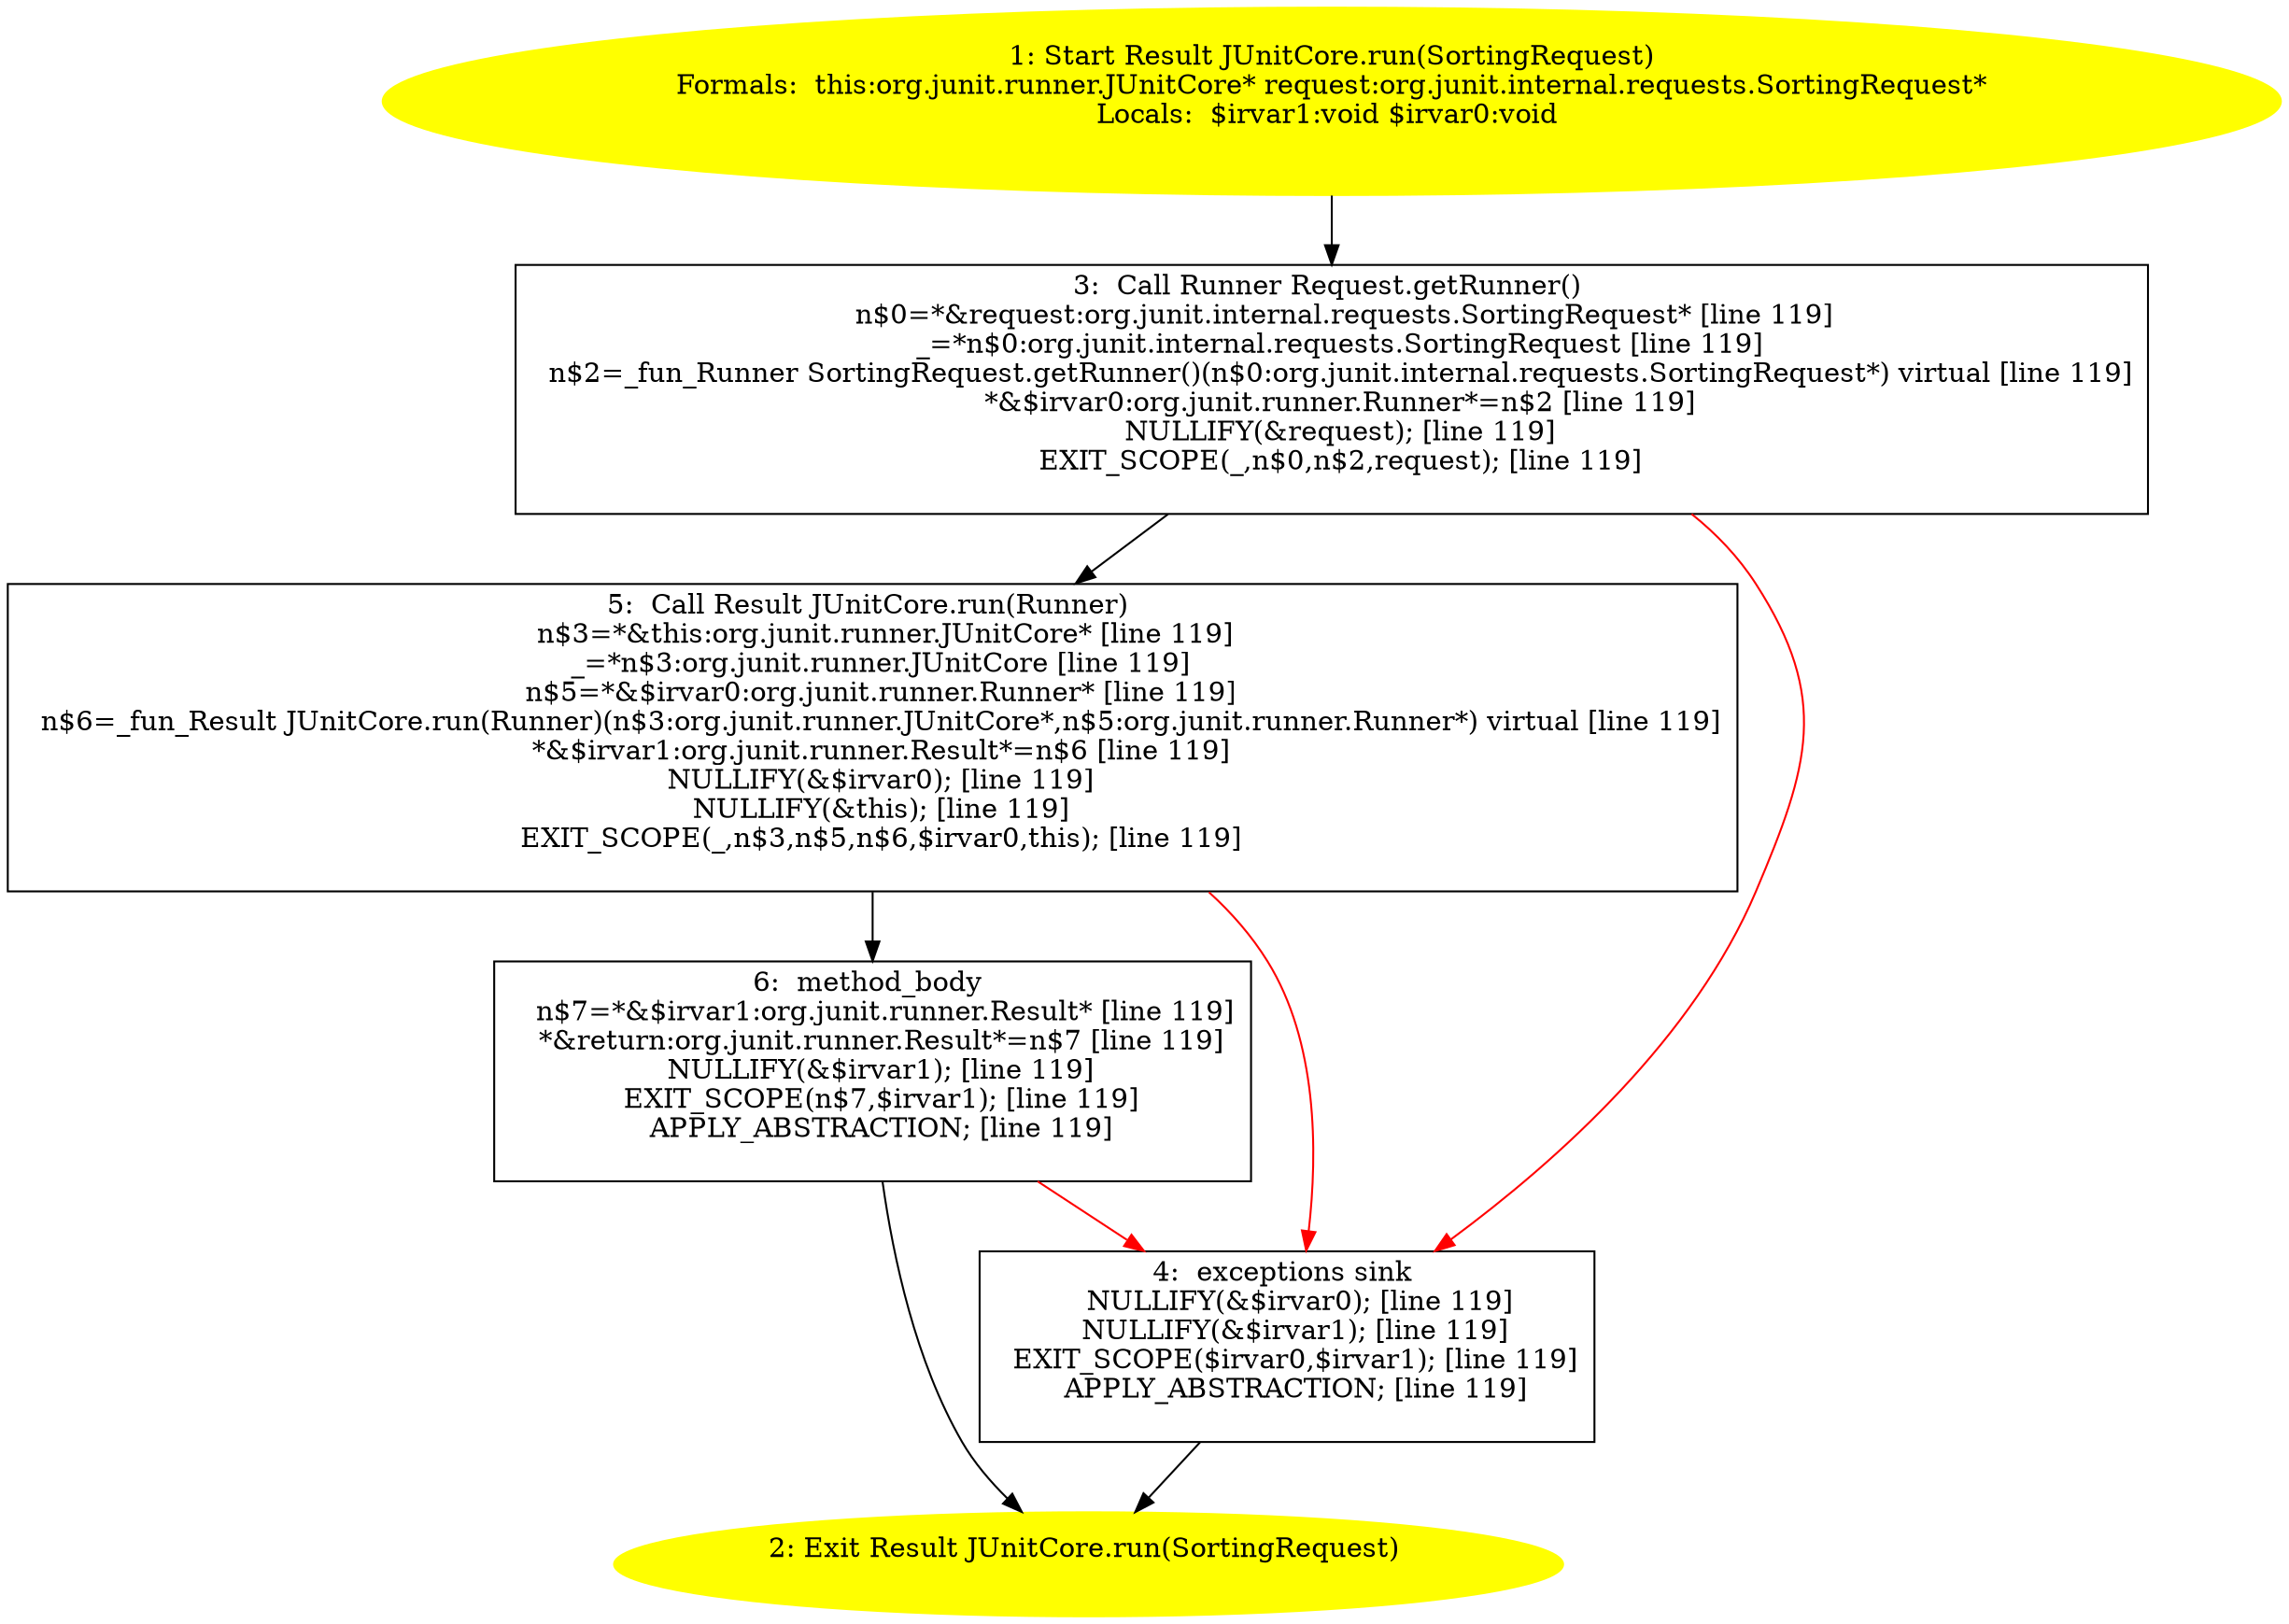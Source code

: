 /* @generated */
digraph cfg {
"org.junit.runner.JUnitCore.run(org.junit.internal.requests.SortingRequest):org.junit.runner.Result.05c08543fb7e428ef6e442ed86e7ff4a_1" [label="1: Start Result JUnitCore.run(SortingRequest)\nFormals:  this:org.junit.runner.JUnitCore* request:org.junit.internal.requests.SortingRequest*\nLocals:  $irvar1:void $irvar0:void \n  " color=yellow style=filled]
	

	 "org.junit.runner.JUnitCore.run(org.junit.internal.requests.SortingRequest):org.junit.runner.Result.05c08543fb7e428ef6e442ed86e7ff4a_1" -> "org.junit.runner.JUnitCore.run(org.junit.internal.requests.SortingRequest):org.junit.runner.Result.05c08543fb7e428ef6e442ed86e7ff4a_3" ;
"org.junit.runner.JUnitCore.run(org.junit.internal.requests.SortingRequest):org.junit.runner.Result.05c08543fb7e428ef6e442ed86e7ff4a_2" [label="2: Exit Result JUnitCore.run(SortingRequest) \n  " color=yellow style=filled]
	

"org.junit.runner.JUnitCore.run(org.junit.internal.requests.SortingRequest):org.junit.runner.Result.05c08543fb7e428ef6e442ed86e7ff4a_3" [label="3:  Call Runner Request.getRunner() \n   n$0=*&request:org.junit.internal.requests.SortingRequest* [line 119]\n  _=*n$0:org.junit.internal.requests.SortingRequest [line 119]\n  n$2=_fun_Runner SortingRequest.getRunner()(n$0:org.junit.internal.requests.SortingRequest*) virtual [line 119]\n  *&$irvar0:org.junit.runner.Runner*=n$2 [line 119]\n  NULLIFY(&request); [line 119]\n  EXIT_SCOPE(_,n$0,n$2,request); [line 119]\n " shape="box"]
	

	 "org.junit.runner.JUnitCore.run(org.junit.internal.requests.SortingRequest):org.junit.runner.Result.05c08543fb7e428ef6e442ed86e7ff4a_3" -> "org.junit.runner.JUnitCore.run(org.junit.internal.requests.SortingRequest):org.junit.runner.Result.05c08543fb7e428ef6e442ed86e7ff4a_5" ;
	 "org.junit.runner.JUnitCore.run(org.junit.internal.requests.SortingRequest):org.junit.runner.Result.05c08543fb7e428ef6e442ed86e7ff4a_3" -> "org.junit.runner.JUnitCore.run(org.junit.internal.requests.SortingRequest):org.junit.runner.Result.05c08543fb7e428ef6e442ed86e7ff4a_4" [color="red" ];
"org.junit.runner.JUnitCore.run(org.junit.internal.requests.SortingRequest):org.junit.runner.Result.05c08543fb7e428ef6e442ed86e7ff4a_4" [label="4:  exceptions sink \n   NULLIFY(&$irvar0); [line 119]\n  NULLIFY(&$irvar1); [line 119]\n  EXIT_SCOPE($irvar0,$irvar1); [line 119]\n  APPLY_ABSTRACTION; [line 119]\n " shape="box"]
	

	 "org.junit.runner.JUnitCore.run(org.junit.internal.requests.SortingRequest):org.junit.runner.Result.05c08543fb7e428ef6e442ed86e7ff4a_4" -> "org.junit.runner.JUnitCore.run(org.junit.internal.requests.SortingRequest):org.junit.runner.Result.05c08543fb7e428ef6e442ed86e7ff4a_2" ;
"org.junit.runner.JUnitCore.run(org.junit.internal.requests.SortingRequest):org.junit.runner.Result.05c08543fb7e428ef6e442ed86e7ff4a_5" [label="5:  Call Result JUnitCore.run(Runner) \n   n$3=*&this:org.junit.runner.JUnitCore* [line 119]\n  _=*n$3:org.junit.runner.JUnitCore [line 119]\n  n$5=*&$irvar0:org.junit.runner.Runner* [line 119]\n  n$6=_fun_Result JUnitCore.run(Runner)(n$3:org.junit.runner.JUnitCore*,n$5:org.junit.runner.Runner*) virtual [line 119]\n  *&$irvar1:org.junit.runner.Result*=n$6 [line 119]\n  NULLIFY(&$irvar0); [line 119]\n  NULLIFY(&this); [line 119]\n  EXIT_SCOPE(_,n$3,n$5,n$6,$irvar0,this); [line 119]\n " shape="box"]
	

	 "org.junit.runner.JUnitCore.run(org.junit.internal.requests.SortingRequest):org.junit.runner.Result.05c08543fb7e428ef6e442ed86e7ff4a_5" -> "org.junit.runner.JUnitCore.run(org.junit.internal.requests.SortingRequest):org.junit.runner.Result.05c08543fb7e428ef6e442ed86e7ff4a_6" ;
	 "org.junit.runner.JUnitCore.run(org.junit.internal.requests.SortingRequest):org.junit.runner.Result.05c08543fb7e428ef6e442ed86e7ff4a_5" -> "org.junit.runner.JUnitCore.run(org.junit.internal.requests.SortingRequest):org.junit.runner.Result.05c08543fb7e428ef6e442ed86e7ff4a_4" [color="red" ];
"org.junit.runner.JUnitCore.run(org.junit.internal.requests.SortingRequest):org.junit.runner.Result.05c08543fb7e428ef6e442ed86e7ff4a_6" [label="6:  method_body \n   n$7=*&$irvar1:org.junit.runner.Result* [line 119]\n  *&return:org.junit.runner.Result*=n$7 [line 119]\n  NULLIFY(&$irvar1); [line 119]\n  EXIT_SCOPE(n$7,$irvar1); [line 119]\n  APPLY_ABSTRACTION; [line 119]\n " shape="box"]
	

	 "org.junit.runner.JUnitCore.run(org.junit.internal.requests.SortingRequest):org.junit.runner.Result.05c08543fb7e428ef6e442ed86e7ff4a_6" -> "org.junit.runner.JUnitCore.run(org.junit.internal.requests.SortingRequest):org.junit.runner.Result.05c08543fb7e428ef6e442ed86e7ff4a_2" ;
	 "org.junit.runner.JUnitCore.run(org.junit.internal.requests.SortingRequest):org.junit.runner.Result.05c08543fb7e428ef6e442ed86e7ff4a_6" -> "org.junit.runner.JUnitCore.run(org.junit.internal.requests.SortingRequest):org.junit.runner.Result.05c08543fb7e428ef6e442ed86e7ff4a_4" [color="red" ];
}
